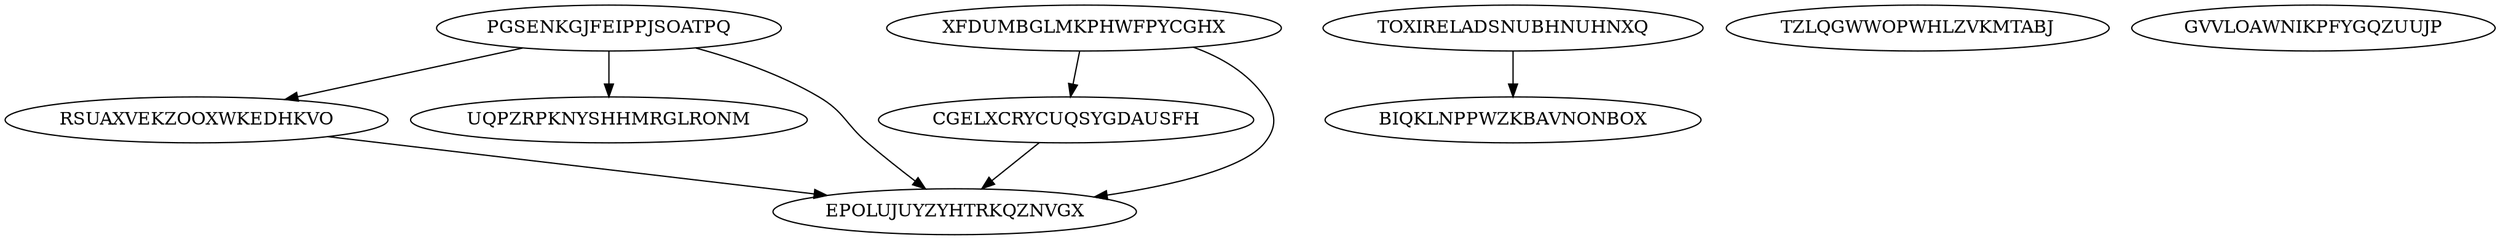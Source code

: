 digraph "N10M8" {
	PGSENKGJFEIPPJSOATPQ			[Weight=16, Start=0, Processor=1];
	TOXIRELADSNUBHNUHNXQ			[Weight=20, Start=0, Processor=2];
	XFDUMBGLMKPHWFPYCGHX			[Weight=19, Start=0, Processor=3];
	CGELXCRYCUQSYGDAUSFH			[Weight=11, Start=34, Processor=1];
	TZLQGWWOPWHLZVKMTABJ			[Weight=18, Start=20, Processor=2];
	RSUAXVEKZOOXWKEDHKVO			[Weight=16, Start=16, Processor=1];
	UQPZRPKNYSHHMRGLRONM			[Weight=19, Start=38, Processor=2];
	BIQKLNPPWZKBAVNONBOX			[Weight=16, Start=35, Processor=3];
	EPOLUJUYZYHTRKQZNVGX			[Weight=19, Start=45, Processor=1];
	GVVLOAWNIKPFYGQZUUJP			[Weight=20, Start=0, Processor=4];
	TOXIRELADSNUBHNUHNXQ -> BIQKLNPPWZKBAVNONBOX		[Weight=15];
	XFDUMBGLMKPHWFPYCGHX -> EPOLUJUYZYHTRKQZNVGX		[Weight=11];
	PGSENKGJFEIPPJSOATPQ -> EPOLUJUYZYHTRKQZNVGX		[Weight=17];
	PGSENKGJFEIPPJSOATPQ -> RSUAXVEKZOOXWKEDHKVO		[Weight=10];
	CGELXCRYCUQSYGDAUSFH -> EPOLUJUYZYHTRKQZNVGX		[Weight=16];
	RSUAXVEKZOOXWKEDHKVO -> EPOLUJUYZYHTRKQZNVGX		[Weight=20];
	PGSENKGJFEIPPJSOATPQ -> UQPZRPKNYSHHMRGLRONM		[Weight=12];
	XFDUMBGLMKPHWFPYCGHX -> CGELXCRYCUQSYGDAUSFH		[Weight=15];
}
